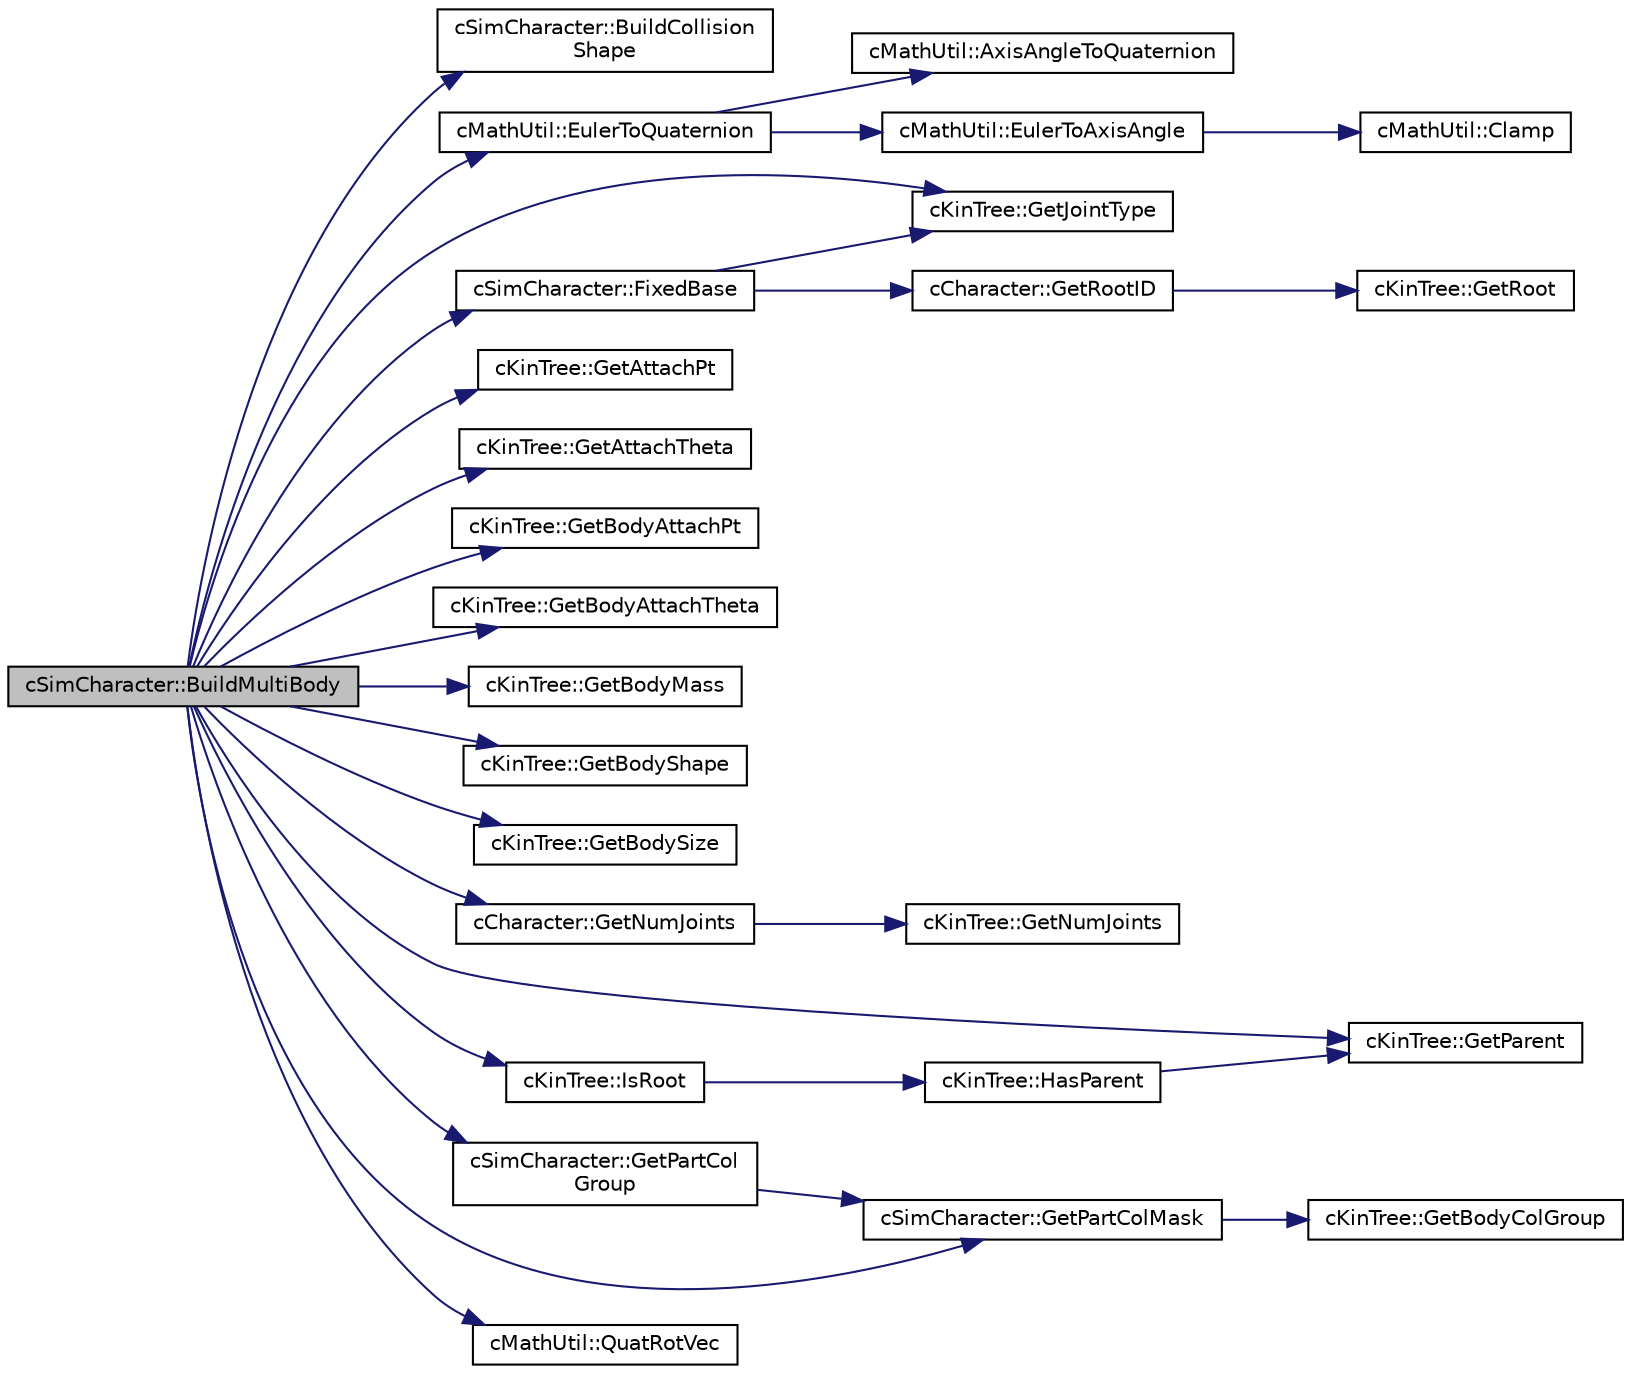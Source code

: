 digraph "cSimCharacter::BuildMultiBody"
{
 // LATEX_PDF_SIZE
  edge [fontname="Helvetica",fontsize="10",labelfontname="Helvetica",labelfontsize="10"];
  node [fontname="Helvetica",fontsize="10",shape=record];
  rankdir="LR";
  Node1 [label="cSimCharacter::BuildMultiBody",height=0.2,width=0.4,color="black", fillcolor="grey75", style="filled", fontcolor="black",tooltip=" "];
  Node1 -> Node2 [color="midnightblue",fontsize="10",style="solid",fontname="Helvetica"];
  Node2 [label="cSimCharacter::BuildCollision\lShape",height=0.2,width=0.4,color="black", fillcolor="white", style="filled",URL="$classc_sim_character.html#ac70dcbfe28a0e95e9310031a6614c6fe",tooltip=" "];
  Node1 -> Node3 [color="midnightblue",fontsize="10",style="solid",fontname="Helvetica"];
  Node3 [label="cMathUtil::EulerToQuaternion",height=0.2,width=0.4,color="black", fillcolor="white", style="filled",URL="$classc_math_util.html#af755047dfddaa55088cbf6bc2bf02327",tooltip=" "];
  Node3 -> Node4 [color="midnightblue",fontsize="10",style="solid",fontname="Helvetica"];
  Node4 [label="cMathUtil::AxisAngleToQuaternion",height=0.2,width=0.4,color="black", fillcolor="white", style="filled",URL="$classc_math_util.html#a2676ee59b4e895344c077468da3b6c8f",tooltip=" "];
  Node3 -> Node5 [color="midnightblue",fontsize="10",style="solid",fontname="Helvetica"];
  Node5 [label="cMathUtil::EulerToAxisAngle",height=0.2,width=0.4,color="black", fillcolor="white", style="filled",URL="$classc_math_util.html#a8fd8f44cd65cdaa9c5cc1b1ff4b3652e",tooltip=" "];
  Node5 -> Node6 [color="midnightblue",fontsize="10",style="solid",fontname="Helvetica"];
  Node6 [label="cMathUtil::Clamp",height=0.2,width=0.4,color="black", fillcolor="white", style="filled",URL="$classc_math_util.html#ac7702e2a05013616d11f03619d9b4f1e",tooltip=" "];
  Node1 -> Node7 [color="midnightblue",fontsize="10",style="solid",fontname="Helvetica"];
  Node7 [label="cSimCharacter::FixedBase",height=0.2,width=0.4,color="black", fillcolor="white", style="filled",URL="$classc_sim_character.html#aa6906ca829bc3745343a4682a4fe82a7",tooltip=" "];
  Node7 -> Node8 [color="midnightblue",fontsize="10",style="solid",fontname="Helvetica"];
  Node8 [label="cKinTree::GetJointType",height=0.2,width=0.4,color="black", fillcolor="white", style="filled",URL="$classc_kin_tree.html#a891d52af51a7a1bced694634c2f70ee9",tooltip=" "];
  Node7 -> Node9 [color="midnightblue",fontsize="10",style="solid",fontname="Helvetica"];
  Node9 [label="cCharacter::GetRootID",height=0.2,width=0.4,color="black", fillcolor="white", style="filled",URL="$classc_character.html#a07649022cce07611b977b355f14d489f",tooltip=" "];
  Node9 -> Node10 [color="midnightblue",fontsize="10",style="solid",fontname="Helvetica"];
  Node10 [label="cKinTree::GetRoot",height=0.2,width=0.4,color="black", fillcolor="white", style="filled",URL="$classc_kin_tree.html#a81b9799b03d32762ac820eb0886f369c",tooltip=" "];
  Node1 -> Node11 [color="midnightblue",fontsize="10",style="solid",fontname="Helvetica"];
  Node11 [label="cKinTree::GetAttachPt",height=0.2,width=0.4,color="black", fillcolor="white", style="filled",URL="$classc_kin_tree.html#af5c8cecbb9e27eec19f1510933cfe26d",tooltip=" "];
  Node1 -> Node12 [color="midnightblue",fontsize="10",style="solid",fontname="Helvetica"];
  Node12 [label="cKinTree::GetAttachTheta",height=0.2,width=0.4,color="black", fillcolor="white", style="filled",URL="$classc_kin_tree.html#aa52afd14c24afbdca486bd83d21c7353",tooltip=" "];
  Node1 -> Node13 [color="midnightblue",fontsize="10",style="solid",fontname="Helvetica"];
  Node13 [label="cKinTree::GetBodyAttachPt",height=0.2,width=0.4,color="black", fillcolor="white", style="filled",URL="$classc_kin_tree.html#a45bebc5508e5c7d8340258b4de7c0cc5",tooltip=" "];
  Node1 -> Node14 [color="midnightblue",fontsize="10",style="solid",fontname="Helvetica"];
  Node14 [label="cKinTree::GetBodyAttachTheta",height=0.2,width=0.4,color="black", fillcolor="white", style="filled",URL="$classc_kin_tree.html#aeb722a80c80c328d0be098e37a91a540",tooltip=" "];
  Node1 -> Node15 [color="midnightblue",fontsize="10",style="solid",fontname="Helvetica"];
  Node15 [label="cKinTree::GetBodyMass",height=0.2,width=0.4,color="black", fillcolor="white", style="filled",URL="$classc_kin_tree.html#aafa34863e8f83e270ec84d1e8dd4028a",tooltip=" "];
  Node1 -> Node16 [color="midnightblue",fontsize="10",style="solid",fontname="Helvetica"];
  Node16 [label="cKinTree::GetBodyShape",height=0.2,width=0.4,color="black", fillcolor="white", style="filled",URL="$classc_kin_tree.html#ad32603140e468d78346a7306a82e1238",tooltip=" "];
  Node1 -> Node17 [color="midnightblue",fontsize="10",style="solid",fontname="Helvetica"];
  Node17 [label="cKinTree::GetBodySize",height=0.2,width=0.4,color="black", fillcolor="white", style="filled",URL="$classc_kin_tree.html#a42831cc0e6af65cf3f57006b8509b32f",tooltip=" "];
  Node1 -> Node8 [color="midnightblue",fontsize="10",style="solid",fontname="Helvetica"];
  Node1 -> Node18 [color="midnightblue",fontsize="10",style="solid",fontname="Helvetica"];
  Node18 [label="cCharacter::GetNumJoints",height=0.2,width=0.4,color="black", fillcolor="white", style="filled",URL="$classc_character.html#a0c72f03cec78cc23a9376db72f2f3e9c",tooltip=" "];
  Node18 -> Node19 [color="midnightblue",fontsize="10",style="solid",fontname="Helvetica"];
  Node19 [label="cKinTree::GetNumJoints",height=0.2,width=0.4,color="black", fillcolor="white", style="filled",URL="$classc_kin_tree.html#ac840b501e27e6ce46d208b7d033f21d4",tooltip=" "];
  Node1 -> Node20 [color="midnightblue",fontsize="10",style="solid",fontname="Helvetica"];
  Node20 [label="cKinTree::GetParent",height=0.2,width=0.4,color="black", fillcolor="white", style="filled",URL="$classc_kin_tree.html#a593b283c1ce6a9fa8eb75cb9dc7396f6",tooltip=" "];
  Node1 -> Node21 [color="midnightblue",fontsize="10",style="solid",fontname="Helvetica"];
  Node21 [label="cSimCharacter::GetPartCol\lGroup",height=0.2,width=0.4,color="black", fillcolor="white", style="filled",URL="$classc_sim_character.html#a503cda68a63901a91e2d995a881146e9",tooltip=" "];
  Node21 -> Node22 [color="midnightblue",fontsize="10",style="solid",fontname="Helvetica"];
  Node22 [label="cSimCharacter::GetPartColMask",height=0.2,width=0.4,color="black", fillcolor="white", style="filled",URL="$classc_sim_character.html#ab93252738325432807813194996f0835",tooltip=" "];
  Node22 -> Node23 [color="midnightblue",fontsize="10",style="solid",fontname="Helvetica"];
  Node23 [label="cKinTree::GetBodyColGroup",height=0.2,width=0.4,color="black", fillcolor="white", style="filled",URL="$classc_kin_tree.html#abfd1e95c46d6004a63c0643d460fe596",tooltip=" "];
  Node1 -> Node22 [color="midnightblue",fontsize="10",style="solid",fontname="Helvetica"];
  Node1 -> Node24 [color="midnightblue",fontsize="10",style="solid",fontname="Helvetica"];
  Node24 [label="cKinTree::IsRoot",height=0.2,width=0.4,color="black", fillcolor="white", style="filled",URL="$classc_kin_tree.html#ab4c2a8b42b254dc54e15e71684045a0a",tooltip=" "];
  Node24 -> Node25 [color="midnightblue",fontsize="10",style="solid",fontname="Helvetica"];
  Node25 [label="cKinTree::HasParent",height=0.2,width=0.4,color="black", fillcolor="white", style="filled",URL="$classc_kin_tree.html#a434aca959d5ef55a491381c7b8d90527",tooltip=" "];
  Node25 -> Node20 [color="midnightblue",fontsize="10",style="solid",fontname="Helvetica"];
  Node1 -> Node26 [color="midnightblue",fontsize="10",style="solid",fontname="Helvetica"];
  Node26 [label="cMathUtil::QuatRotVec",height=0.2,width=0.4,color="black", fillcolor="white", style="filled",URL="$classc_math_util.html#a3a0496ade762f12172414c797da44402",tooltip=" "];
}
